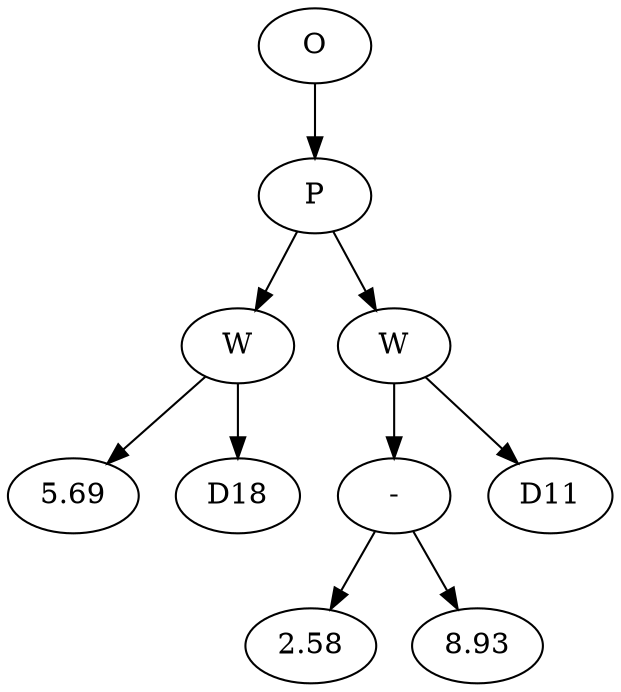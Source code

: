 // Tree
digraph {
	1263023 [label=O]
	1263024 [label=P]
	1263023 -> 1263024
	1263025 [label=W]
	1263024 -> 1263025
	1263026 [label=5.69]
	1263025 -> 1263026
	1263027 [label=D18]
	1263025 -> 1263027
	1263028 [label=W]
	1263024 -> 1263028
	1263029 [label="-"]
	1263028 -> 1263029
	1263030 [label=2.58]
	1263029 -> 1263030
	1263031 [label=8.93]
	1263029 -> 1263031
	1263032 [label=D11]
	1263028 -> 1263032
}
